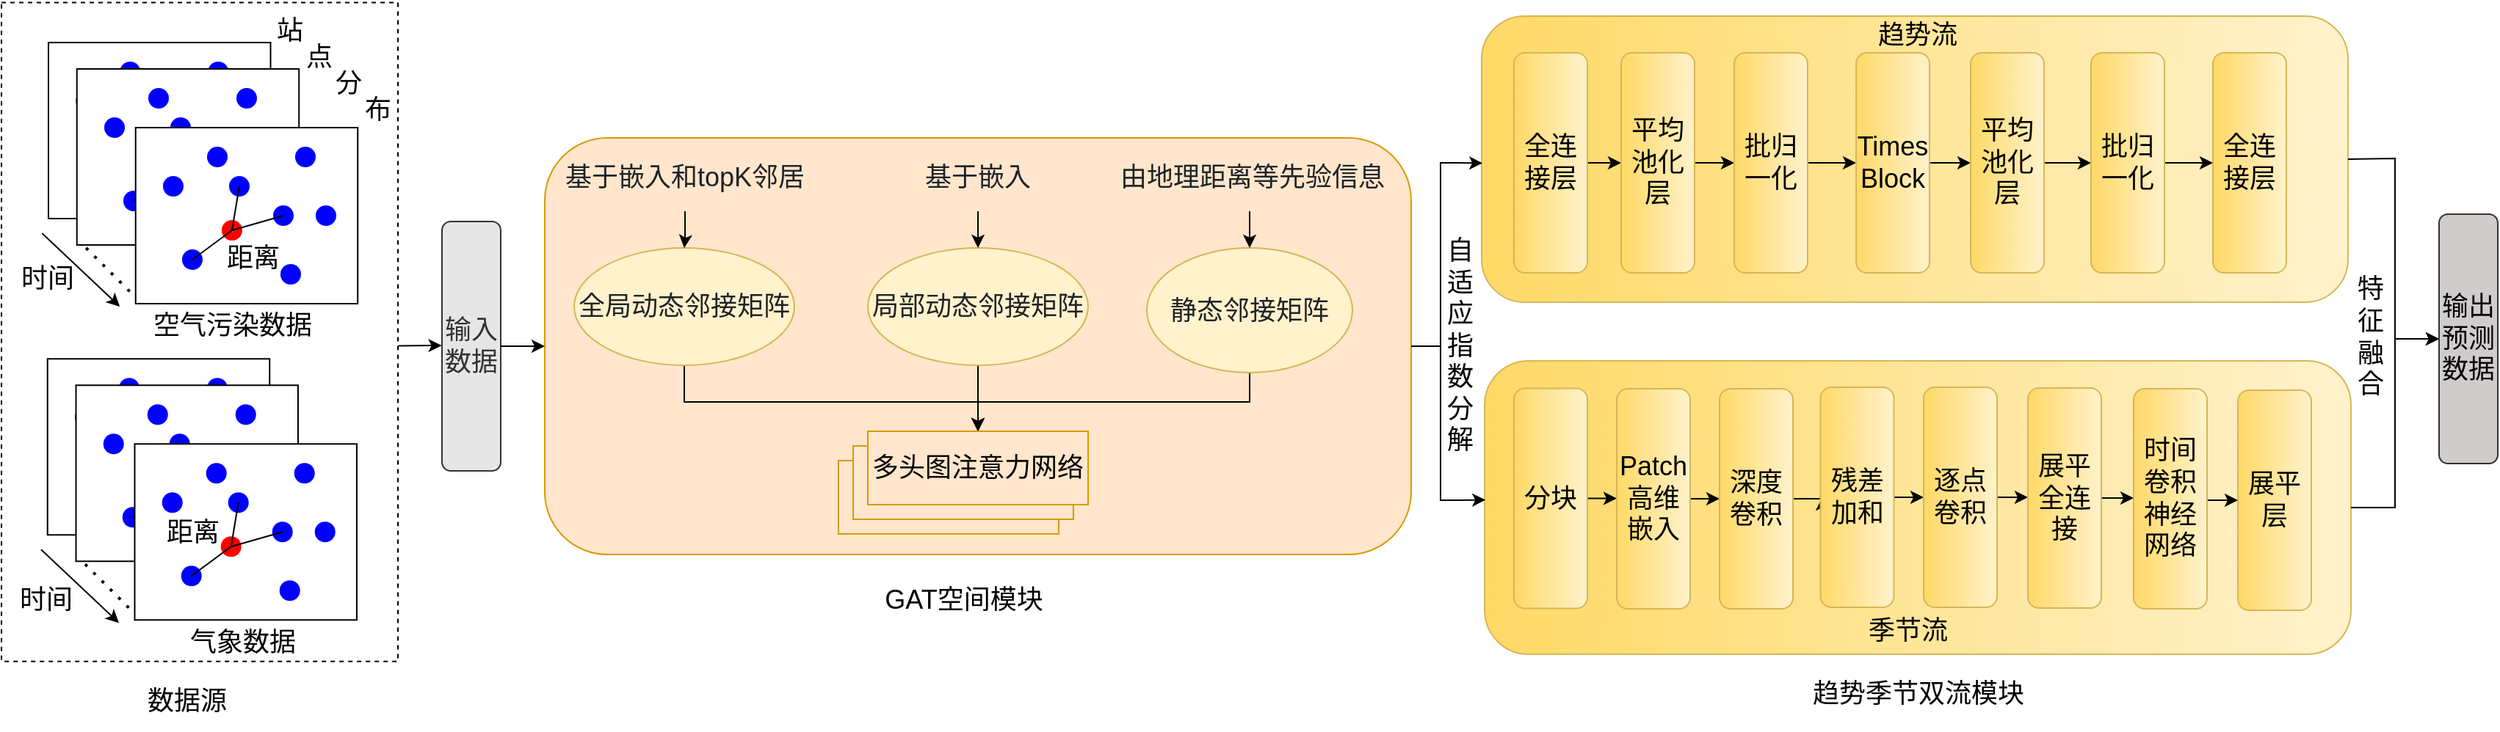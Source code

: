 <mxfile version="28.1.2">
  <diagram id="ancMZrckLGWsapOMijDk" name="第 2 页">
    <mxGraphModel dx="1737" dy="950" grid="1" gridSize="10" guides="1" tooltips="1" connect="1" arrows="1" fold="1" page="1" pageScale="1" pageWidth="827" pageHeight="1169" math="0" shadow="0">
      <root>
        <mxCell id="0" />
        <mxCell id="1" parent="0" />
        <mxCell id="9kNGfoyaYw8XRan4NpMP-1" value="" style="rounded=0;whiteSpace=wrap;html=1;fillColor=none;dashed=1;fontStyle=0" parent="1" vertex="1">
          <mxGeometry x="40" y="40.72" width="270" height="449.1" as="geometry" />
        </mxCell>
        <mxCell id="9kNGfoyaYw8XRan4NpMP-2" value="" style="rounded=0;whiteSpace=wrap;html=1;fontStyle=0" parent="1" vertex="1">
          <mxGeometry x="72" y="68.0" width="151.25" height="120" as="geometry" />
        </mxCell>
        <mxCell id="9kNGfoyaYw8XRan4NpMP-3" value="" style="shape=waypoint;sketch=0;fillStyle=solid;size=6;pointerEvents=1;points=[];fillColor=none;resizable=0;rotatable=0;perimeter=centerPerimeter;snapToPoint=1;strokeWidth=5;strokeColor=#0000FF;fontStyle=0" parent="1" vertex="1">
          <mxGeometry x="87.62" y="98.0" width="20" height="20" as="geometry" />
        </mxCell>
        <mxCell id="9kNGfoyaYw8XRan4NpMP-4" value="" style="shape=waypoint;sketch=0;fillStyle=solid;size=6;pointerEvents=1;points=[];fillColor=none;resizable=0;rotatable=0;perimeter=centerPerimeter;snapToPoint=1;strokeWidth=5;strokeColor=#0000FF;fontStyle=0" parent="1" vertex="1">
          <mxGeometry x="132.62" y="98.0" width="20" height="20" as="geometry" />
        </mxCell>
        <mxCell id="9kNGfoyaYw8XRan4NpMP-5" value="" style="shape=waypoint;sketch=0;fillStyle=solid;size=6;pointerEvents=1;points=[];fillColor=none;resizable=0;rotatable=0;perimeter=centerPerimeter;snapToPoint=1;strokeWidth=5;strokeColor=#0000FF;fontStyle=0" parent="1" vertex="1">
          <mxGeometry x="100.62" y="148" width="20" height="20" as="geometry" />
        </mxCell>
        <mxCell id="9kNGfoyaYw8XRan4NpMP-6" value="" style="shape=waypoint;sketch=0;fillStyle=solid;size=6;pointerEvents=1;points=[];fillColor=none;resizable=0;rotatable=0;perimeter=centerPerimeter;snapToPoint=1;strokeWidth=5;strokeColor=#0000FF;fontStyle=0" parent="1" vertex="1">
          <mxGeometry x="177.62" y="78.0" width="20" height="20" as="geometry" />
        </mxCell>
        <mxCell id="9kNGfoyaYw8XRan4NpMP-7" value="" style="shape=waypoint;sketch=0;fillStyle=solid;size=6;pointerEvents=1;points=[];fillColor=none;resizable=0;rotatable=0;perimeter=centerPerimeter;snapToPoint=1;strokeWidth=5;strokeColor=#0000FF;fontStyle=0" parent="1" vertex="1">
          <mxGeometry x="191.62" y="118.0" width="20" height="20" as="geometry" />
        </mxCell>
        <mxCell id="9kNGfoyaYw8XRan4NpMP-8" value="" style="shape=waypoint;sketch=0;fillStyle=solid;size=6;pointerEvents=1;points=[];fillColor=none;resizable=0;rotatable=0;perimeter=centerPerimeter;snapToPoint=1;strokeWidth=5;strokeColor=#0000FF;fontStyle=0" parent="1" vertex="1">
          <mxGeometry x="167.62" y="158.0" width="20" height="20" as="geometry" />
        </mxCell>
        <mxCell id="9kNGfoyaYw8XRan4NpMP-9" value="" style="shape=waypoint;sketch=0;fillStyle=solid;size=6;pointerEvents=1;points=[];fillColor=none;resizable=0;rotatable=0;perimeter=centerPerimeter;snapToPoint=1;strokeWidth=5;strokeColor=#0000FF;fontStyle=0" parent="1" vertex="1">
          <mxGeometry x="127.62" y="128.0" width="20" height="20" as="geometry" />
        </mxCell>
        <mxCell id="9kNGfoyaYw8XRan4NpMP-10" value="" style="shape=waypoint;sketch=0;fillStyle=solid;size=6;pointerEvents=1;points=[];fillColor=none;resizable=0;rotatable=0;perimeter=centerPerimeter;snapToPoint=1;strokeWidth=5;strokeColor=#0000FF;fontStyle=0" parent="1" vertex="1">
          <mxGeometry x="162.62" y="118.0" width="20" height="20" as="geometry" />
        </mxCell>
        <mxCell id="9kNGfoyaYw8XRan4NpMP-11" value="" style="shape=waypoint;sketch=0;fillStyle=solid;size=6;pointerEvents=1;points=[];fillColor=none;resizable=0;rotatable=0;perimeter=centerPerimeter;snapToPoint=1;strokeWidth=5;strokeColor=#0000FF;fontStyle=0" parent="1" vertex="1">
          <mxGeometry x="117.63" y="78.0" width="20" height="20" as="geometry" />
        </mxCell>
        <mxCell id="9kNGfoyaYw8XRan4NpMP-12" value="" style="endArrow=none;html=1;rounded=0;fontStyle=0" parent="1" source="9kNGfoyaYw8XRan4NpMP-4" edge="1">
          <mxGeometry width="50" height="50" relative="1" as="geometry">
            <mxPoint x="167.62" y="228.0" as="sourcePoint" />
            <mxPoint x="137.62" y="138.0" as="targetPoint" />
          </mxGeometry>
        </mxCell>
        <mxCell id="9kNGfoyaYw8XRan4NpMP-13" value="" style="endArrow=none;html=1;rounded=0;exitX=0.687;exitY=0.893;exitDx=0;exitDy=0;exitPerimeter=0;entryX=0.05;entryY=0.767;entryDx=0;entryDy=0;entryPerimeter=0;fontStyle=0" parent="1" source="9kNGfoyaYw8XRan4NpMP-9" target="9kNGfoyaYw8XRan4NpMP-10" edge="1">
          <mxGeometry width="50" height="50" relative="1" as="geometry">
            <mxPoint x="167.62" y="228.0" as="sourcePoint" />
            <mxPoint x="217.62" y="178.0" as="targetPoint" />
          </mxGeometry>
        </mxCell>
        <mxCell id="9kNGfoyaYw8XRan4NpMP-14" value="" style="endArrow=none;html=1;rounded=0;entryX=0.27;entryY=0.928;entryDx=0;entryDy=0;entryPerimeter=0;fontStyle=0" parent="1" source="9kNGfoyaYw8XRan4NpMP-5" target="9kNGfoyaYw8XRan4NpMP-9" edge="1">
          <mxGeometry width="50" height="50" relative="1" as="geometry">
            <mxPoint x="137.62" y="228.0" as="sourcePoint" />
            <mxPoint x="187.62" y="178.0" as="targetPoint" />
          </mxGeometry>
        </mxCell>
        <mxCell id="9kNGfoyaYw8XRan4NpMP-15" value="" style="rounded=0;whiteSpace=wrap;html=1;fontStyle=0" parent="1" vertex="1">
          <mxGeometry x="91.37" y="86.0" width="151.25" height="120" as="geometry" />
        </mxCell>
        <mxCell id="9kNGfoyaYw8XRan4NpMP-16" value="" style="shape=waypoint;sketch=0;fillStyle=solid;size=6;pointerEvents=1;points=[];fillColor=none;resizable=0;rotatable=0;perimeter=centerPerimeter;snapToPoint=1;strokeWidth=5;strokeColor=#0000FF;fontStyle=0" parent="1" vertex="1">
          <mxGeometry x="106.99" y="116.0" width="20" height="20" as="geometry" />
        </mxCell>
        <mxCell id="9kNGfoyaYw8XRan4NpMP-17" value="" style="shape=waypoint;sketch=0;fillStyle=solid;size=6;pointerEvents=1;points=[];fillColor=none;resizable=0;rotatable=0;perimeter=centerPerimeter;snapToPoint=1;strokeWidth=5;strokeColor=#0000FF;fontStyle=0" parent="1" vertex="1">
          <mxGeometry x="151.99" y="116.0" width="20" height="20" as="geometry" />
        </mxCell>
        <mxCell id="9kNGfoyaYw8XRan4NpMP-18" value="" style="shape=waypoint;sketch=0;fillStyle=solid;size=6;pointerEvents=1;points=[];fillColor=none;resizable=0;rotatable=0;perimeter=centerPerimeter;snapToPoint=1;strokeWidth=5;strokeColor=#0000FF;fontStyle=0" parent="1" vertex="1">
          <mxGeometry x="119.99" y="166.0" width="20" height="20" as="geometry" />
        </mxCell>
        <mxCell id="9kNGfoyaYw8XRan4NpMP-19" value="" style="shape=waypoint;sketch=0;fillStyle=solid;size=6;pointerEvents=1;points=[];fillColor=none;resizable=0;rotatable=0;perimeter=centerPerimeter;snapToPoint=1;strokeWidth=5;strokeColor=#0000FF;fontStyle=0" parent="1" vertex="1">
          <mxGeometry x="196.99" y="96.0" width="20" height="20" as="geometry" />
        </mxCell>
        <mxCell id="9kNGfoyaYw8XRan4NpMP-20" value="" style="shape=waypoint;sketch=0;fillStyle=solid;size=6;pointerEvents=1;points=[];fillColor=none;resizable=0;rotatable=0;perimeter=centerPerimeter;snapToPoint=1;strokeWidth=5;strokeColor=#0000FF;fontStyle=0" parent="1" vertex="1">
          <mxGeometry x="210.99" y="136.0" width="20" height="20" as="geometry" />
        </mxCell>
        <mxCell id="9kNGfoyaYw8XRan4NpMP-21" value="" style="shape=waypoint;sketch=0;fillStyle=solid;size=6;pointerEvents=1;points=[];fillColor=none;resizable=0;rotatable=0;perimeter=centerPerimeter;snapToPoint=1;strokeWidth=5;strokeColor=#0000FF;fontStyle=0" parent="1" vertex="1">
          <mxGeometry x="186.99" y="176.0" width="20" height="20" as="geometry" />
        </mxCell>
        <mxCell id="9kNGfoyaYw8XRan4NpMP-22" value="" style="shape=waypoint;sketch=0;fillStyle=solid;size=6;pointerEvents=1;points=[];fillColor=none;resizable=0;rotatable=0;perimeter=centerPerimeter;snapToPoint=1;strokeWidth=5;strokeColor=#0000FF;fontStyle=0" parent="1" vertex="1">
          <mxGeometry x="146.99" y="146" width="20" height="20" as="geometry" />
        </mxCell>
        <mxCell id="9kNGfoyaYw8XRan4NpMP-23" value="" style="shape=waypoint;sketch=0;fillStyle=solid;size=6;pointerEvents=1;points=[];fillColor=none;resizable=0;rotatable=0;perimeter=centerPerimeter;snapToPoint=1;strokeWidth=5;strokeColor=#0000FF;fontStyle=0" parent="1" vertex="1">
          <mxGeometry x="181.99" y="136.0" width="20" height="20" as="geometry" />
        </mxCell>
        <mxCell id="9kNGfoyaYw8XRan4NpMP-24" value="" style="shape=waypoint;sketch=0;fillStyle=solid;size=6;pointerEvents=1;points=[];fillColor=none;resizable=0;rotatable=0;perimeter=centerPerimeter;snapToPoint=1;strokeWidth=5;strokeColor=#0000FF;fontStyle=0" parent="1" vertex="1">
          <mxGeometry x="137" y="96.0" width="20" height="20" as="geometry" />
        </mxCell>
        <mxCell id="9kNGfoyaYw8XRan4NpMP-25" value="" style="endArrow=none;html=1;rounded=0;fontStyle=0" parent="1" source="9kNGfoyaYw8XRan4NpMP-17" edge="1">
          <mxGeometry width="50" height="50" relative="1" as="geometry">
            <mxPoint x="186.99" y="246.0" as="sourcePoint" />
            <mxPoint x="156.99" y="156.0" as="targetPoint" />
          </mxGeometry>
        </mxCell>
        <mxCell id="9kNGfoyaYw8XRan4NpMP-26" value="" style="endArrow=none;html=1;rounded=0;exitX=0.687;exitY=0.893;exitDx=0;exitDy=0;exitPerimeter=0;entryX=0.05;entryY=0.767;entryDx=0;entryDy=0;entryPerimeter=0;fontStyle=0" parent="1" source="9kNGfoyaYw8XRan4NpMP-22" target="9kNGfoyaYw8XRan4NpMP-23" edge="1">
          <mxGeometry width="50" height="50" relative="1" as="geometry">
            <mxPoint x="186.99" y="246.0" as="sourcePoint" />
            <mxPoint x="236.99" y="196.0" as="targetPoint" />
          </mxGeometry>
        </mxCell>
        <mxCell id="9kNGfoyaYw8XRan4NpMP-27" value="" style="endArrow=none;html=1;rounded=0;entryX=0.27;entryY=0.928;entryDx=0;entryDy=0;entryPerimeter=0;fontStyle=0" parent="1" source="9kNGfoyaYw8XRan4NpMP-18" target="9kNGfoyaYw8XRan4NpMP-22" edge="1">
          <mxGeometry width="50" height="50" relative="1" as="geometry">
            <mxPoint x="156.99" y="246.0" as="sourcePoint" />
            <mxPoint x="206.99" y="196.0" as="targetPoint" />
          </mxGeometry>
        </mxCell>
        <mxCell id="9kNGfoyaYw8XRan4NpMP-28" value="" style="rounded=0;whiteSpace=wrap;html=1;fontStyle=0" parent="1" vertex="1">
          <mxGeometry x="131.36" y="126.0" width="151.25" height="120" as="geometry" />
        </mxCell>
        <mxCell id="9kNGfoyaYw8XRan4NpMP-29" value="" style="shape=waypoint;sketch=0;fillStyle=solid;size=6;pointerEvents=1;points=[];fillColor=none;resizable=0;rotatable=0;perimeter=centerPerimeter;snapToPoint=1;strokeWidth=5;strokeColor=#0000FF;fontStyle=0" parent="1" vertex="1">
          <mxGeometry x="146.98" y="156.0" width="20" height="20" as="geometry" />
        </mxCell>
        <mxCell id="9kNGfoyaYw8XRan4NpMP-30" value="" style="shape=waypoint;sketch=0;fillStyle=solid;size=6;pointerEvents=1;points=[];fillColor=none;resizable=0;rotatable=0;perimeter=centerPerimeter;snapToPoint=1;strokeWidth=5;strokeColor=#0000FF;fontStyle=0" parent="1" vertex="1">
          <mxGeometry x="191.98" y="156.0" width="20" height="20" as="geometry" />
        </mxCell>
        <mxCell id="9kNGfoyaYw8XRan4NpMP-31" value="" style="shape=waypoint;sketch=0;fillStyle=solid;size=6;pointerEvents=1;points=[];fillColor=none;resizable=0;rotatable=0;perimeter=centerPerimeter;snapToPoint=1;strokeWidth=5;strokeColor=#0000FF;fontStyle=0" parent="1" vertex="1">
          <mxGeometry x="159.98" y="206.0" width="20" height="20" as="geometry" />
        </mxCell>
        <mxCell id="9kNGfoyaYw8XRan4NpMP-32" value="" style="shape=waypoint;sketch=0;fillStyle=solid;size=6;pointerEvents=1;points=[];fillColor=none;resizable=0;rotatable=0;perimeter=centerPerimeter;snapToPoint=1;strokeWidth=5;strokeColor=#0000FF;fontStyle=0" parent="1" vertex="1">
          <mxGeometry x="236.98" y="136.0" width="20" height="20" as="geometry" />
        </mxCell>
        <mxCell id="9kNGfoyaYw8XRan4NpMP-33" value="" style="shape=waypoint;sketch=0;fillStyle=solid;size=6;pointerEvents=1;points=[];fillColor=none;resizable=0;rotatable=0;perimeter=centerPerimeter;snapToPoint=1;strokeWidth=5;strokeColor=#0000FF;fontStyle=0" parent="1" vertex="1">
          <mxGeometry x="250.98" y="176.0" width="20" height="20" as="geometry" />
        </mxCell>
        <mxCell id="9kNGfoyaYw8XRan4NpMP-34" value="" style="shape=waypoint;sketch=0;fillStyle=solid;size=6;pointerEvents=1;points=[];fillColor=none;resizable=0;rotatable=0;perimeter=centerPerimeter;snapToPoint=1;strokeWidth=5;strokeColor=#0000FF;fontStyle=0" parent="1" vertex="1">
          <mxGeometry x="226.98" y="216.0" width="20" height="20" as="geometry" />
        </mxCell>
        <mxCell id="9kNGfoyaYw8XRan4NpMP-35" value="" style="shape=waypoint;sketch=0;fillStyle=solid;size=6;pointerEvents=1;points=[];fillColor=none;resizable=0;rotatable=0;perimeter=centerPerimeter;snapToPoint=1;strokeWidth=5;strokeColor=#FF0000;fontStyle=0" parent="1" vertex="1">
          <mxGeometry x="186.98" y="186.0" width="20" height="20" as="geometry" />
        </mxCell>
        <mxCell id="9kNGfoyaYw8XRan4NpMP-36" value="" style="shape=waypoint;sketch=0;fillStyle=solid;size=6;pointerEvents=1;points=[];fillColor=none;resizable=0;rotatable=0;perimeter=centerPerimeter;snapToPoint=1;strokeWidth=5;strokeColor=#0000FF;fontStyle=0" parent="1" vertex="1">
          <mxGeometry x="221.98" y="176.0" width="20" height="20" as="geometry" />
        </mxCell>
        <mxCell id="9kNGfoyaYw8XRan4NpMP-37" value="" style="shape=waypoint;sketch=0;fillStyle=solid;size=6;pointerEvents=1;points=[];fillColor=none;resizable=0;rotatable=0;perimeter=centerPerimeter;snapToPoint=1;strokeWidth=5;strokeColor=#0000FF;fontStyle=0" parent="1" vertex="1">
          <mxGeometry x="176.99" y="136.0" width="20" height="20" as="geometry" />
        </mxCell>
        <mxCell id="9kNGfoyaYw8XRan4NpMP-38" value="" style="endArrow=none;html=1;rounded=0;fontStyle=0" parent="1" source="9kNGfoyaYw8XRan4NpMP-30" edge="1">
          <mxGeometry width="50" height="50" relative="1" as="geometry">
            <mxPoint x="226.98" y="286.0" as="sourcePoint" />
            <mxPoint x="196.98" y="196.0" as="targetPoint" />
          </mxGeometry>
        </mxCell>
        <mxCell id="9kNGfoyaYw8XRan4NpMP-39" value="" style="endArrow=none;html=1;rounded=0;exitX=0.687;exitY=0.893;exitDx=0;exitDy=0;exitPerimeter=0;entryX=0.05;entryY=0.767;entryDx=0;entryDy=0;entryPerimeter=0;fontStyle=0" parent="1" source="9kNGfoyaYw8XRan4NpMP-35" target="9kNGfoyaYw8XRan4NpMP-36" edge="1">
          <mxGeometry width="50" height="50" relative="1" as="geometry">
            <mxPoint x="226.98" y="286.0" as="sourcePoint" />
            <mxPoint x="276.98" y="236.0" as="targetPoint" />
          </mxGeometry>
        </mxCell>
        <mxCell id="9kNGfoyaYw8XRan4NpMP-40" value="" style="endArrow=none;html=1;rounded=0;entryX=0.27;entryY=0.928;entryDx=0;entryDy=0;entryPerimeter=0;fontStyle=0" parent="1" source="9kNGfoyaYw8XRan4NpMP-31" target="9kNGfoyaYw8XRan4NpMP-35" edge="1">
          <mxGeometry width="50" height="50" relative="1" as="geometry">
            <mxPoint x="196.98" y="286.0" as="sourcePoint" />
            <mxPoint x="246.98" y="236.0" as="targetPoint" />
          </mxGeometry>
        </mxCell>
        <mxCell id="9kNGfoyaYw8XRan4NpMP-41" value="" style="endArrow=classic;html=1;rounded=0;fontStyle=0" parent="1" edge="1">
          <mxGeometry width="50" height="50" relative="1" as="geometry">
            <mxPoint x="67.62" y="198.0" as="sourcePoint" />
            <mxPoint x="120.62" y="248.0" as="targetPoint" />
          </mxGeometry>
        </mxCell>
        <mxCell id="9kNGfoyaYw8XRan4NpMP-42" value="" style="endArrow=none;dashed=1;html=1;dashPattern=1 3;strokeWidth=2;rounded=0;fontStyle=0" parent="1" edge="1">
          <mxGeometry width="50" height="50" relative="1" as="geometry">
            <mxPoint x="97.62" y="208.0" as="sourcePoint" />
            <mxPoint x="127.62" y="238.0" as="targetPoint" />
          </mxGeometry>
        </mxCell>
        <mxCell id="9kNGfoyaYw8XRan4NpMP-43" value="&lt;font&gt;&lt;span&gt;时间&lt;/span&gt;&lt;/font&gt;" style="text;html=1;align=center;verticalAlign=middle;resizable=0;points=[];autosize=1;strokeColor=none;fillColor=none;fontSize=18;fontStyle=0" parent="1" vertex="1">
          <mxGeometry x="40.62" y="208.72" width="60" height="40" as="geometry" />
        </mxCell>
        <mxCell id="9kNGfoyaYw8XRan4NpMP-44" value="&lt;font style=&quot;font-size: 18px;&quot;&gt;&lt;span style=&quot;&quot;&gt;距离&lt;/span&gt;&lt;/font&gt;" style="text;html=1;align=center;verticalAlign=middle;resizable=0;points=[];autosize=1;strokeColor=none;fillColor=none;fontStyle=0" parent="1" vertex="1">
          <mxGeometry x="180.62" y="195.0" width="60" height="40" as="geometry" />
        </mxCell>
        <mxCell id="9kNGfoyaYw8XRan4NpMP-45" value="&lt;font&gt;&lt;span&gt;空气污染数据&lt;/span&gt;&lt;/font&gt;" style="text;html=1;align=center;verticalAlign=middle;resizable=0;points=[];autosize=1;strokeColor=none;fillColor=none;fontSize=18;fontStyle=0" parent="1" vertex="1">
          <mxGeometry x="131.98" y="241.0" width="130" height="40" as="geometry" />
        </mxCell>
        <mxCell id="9kNGfoyaYw8XRan4NpMP-46" value="" style="rounded=0;whiteSpace=wrap;html=1;fontStyle=0" parent="1" vertex="1">
          <mxGeometry x="71.38" y="283.63" width="151.25" height="120" as="geometry" />
        </mxCell>
        <mxCell id="9kNGfoyaYw8XRan4NpMP-47" value="" style="shape=waypoint;sketch=0;fillStyle=solid;size=6;pointerEvents=1;points=[];fillColor=none;resizable=0;rotatable=0;perimeter=centerPerimeter;snapToPoint=1;strokeWidth=5;strokeColor=#0000FF;fontStyle=0" parent="1" vertex="1">
          <mxGeometry x="87" y="313.63" width="20" height="20" as="geometry" />
        </mxCell>
        <mxCell id="9kNGfoyaYw8XRan4NpMP-48" value="" style="shape=waypoint;sketch=0;fillStyle=solid;size=6;pointerEvents=1;points=[];fillColor=none;resizable=0;rotatable=0;perimeter=centerPerimeter;snapToPoint=1;strokeWidth=5;strokeColor=#0000FF;fontStyle=0" parent="1" vertex="1">
          <mxGeometry x="132" y="313.63" width="20" height="20" as="geometry" />
        </mxCell>
        <mxCell id="9kNGfoyaYw8XRan4NpMP-49" value="" style="shape=waypoint;sketch=0;fillStyle=solid;size=6;pointerEvents=1;points=[];fillColor=none;resizable=0;rotatable=0;perimeter=centerPerimeter;snapToPoint=1;strokeWidth=5;strokeColor=#0000FF;fontStyle=0" parent="1" vertex="1">
          <mxGeometry x="100" y="363.63" width="20" height="20" as="geometry" />
        </mxCell>
        <mxCell id="9kNGfoyaYw8XRan4NpMP-50" value="" style="shape=waypoint;sketch=0;fillStyle=solid;size=6;pointerEvents=1;points=[];fillColor=none;resizable=0;rotatable=0;perimeter=centerPerimeter;snapToPoint=1;strokeWidth=5;strokeColor=#0000FF;fontStyle=0" parent="1" vertex="1">
          <mxGeometry x="177" y="293.63" width="20" height="20" as="geometry" />
        </mxCell>
        <mxCell id="9kNGfoyaYw8XRan4NpMP-51" value="" style="shape=waypoint;sketch=0;fillStyle=solid;size=6;pointerEvents=1;points=[];fillColor=none;resizable=0;rotatable=0;perimeter=centerPerimeter;snapToPoint=1;strokeWidth=5;strokeColor=#0000FF;fontStyle=0" parent="1" vertex="1">
          <mxGeometry x="191" y="333.63" width="20" height="20" as="geometry" />
        </mxCell>
        <mxCell id="9kNGfoyaYw8XRan4NpMP-52" value="" style="shape=waypoint;sketch=0;fillStyle=solid;size=6;pointerEvents=1;points=[];fillColor=none;resizable=0;rotatable=0;perimeter=centerPerimeter;snapToPoint=1;strokeWidth=5;strokeColor=#0000FF;fontStyle=0" parent="1" vertex="1">
          <mxGeometry x="167" y="373.63" width="20" height="20" as="geometry" />
        </mxCell>
        <mxCell id="9kNGfoyaYw8XRan4NpMP-53" value="" style="shape=waypoint;sketch=0;fillStyle=solid;size=6;pointerEvents=1;points=[];fillColor=none;resizable=0;rotatable=0;perimeter=centerPerimeter;snapToPoint=1;strokeWidth=5;strokeColor=#0000FF;fontStyle=0" parent="1" vertex="1">
          <mxGeometry x="127" y="343.63" width="20" height="20" as="geometry" />
        </mxCell>
        <mxCell id="9kNGfoyaYw8XRan4NpMP-54" value="" style="shape=waypoint;sketch=0;fillStyle=solid;size=6;pointerEvents=1;points=[];fillColor=none;resizable=0;rotatable=0;perimeter=centerPerimeter;snapToPoint=1;strokeWidth=5;strokeColor=#0000FF;fontStyle=0" parent="1" vertex="1">
          <mxGeometry x="162" y="333.63" width="20" height="20" as="geometry" />
        </mxCell>
        <mxCell id="9kNGfoyaYw8XRan4NpMP-55" value="" style="shape=waypoint;sketch=0;fillStyle=solid;size=6;pointerEvents=1;points=[];fillColor=none;resizable=0;rotatable=0;perimeter=centerPerimeter;snapToPoint=1;strokeWidth=5;strokeColor=#0000FF;fontStyle=0" parent="1" vertex="1">
          <mxGeometry x="117.01" y="293.63" width="20" height="20" as="geometry" />
        </mxCell>
        <mxCell id="9kNGfoyaYw8XRan4NpMP-56" value="" style="endArrow=none;html=1;rounded=0;fontStyle=0" parent="1" source="9kNGfoyaYw8XRan4NpMP-48" edge="1">
          <mxGeometry width="50" height="50" relative="1" as="geometry">
            <mxPoint x="167" y="443.63" as="sourcePoint" />
            <mxPoint x="137" y="353.63" as="targetPoint" />
          </mxGeometry>
        </mxCell>
        <mxCell id="9kNGfoyaYw8XRan4NpMP-57" value="" style="endArrow=none;html=1;rounded=0;exitX=0.687;exitY=0.893;exitDx=0;exitDy=0;exitPerimeter=0;entryX=0.05;entryY=0.767;entryDx=0;entryDy=0;entryPerimeter=0;fontStyle=0" parent="1" source="9kNGfoyaYw8XRan4NpMP-53" target="9kNGfoyaYw8XRan4NpMP-54" edge="1">
          <mxGeometry width="50" height="50" relative="1" as="geometry">
            <mxPoint x="167" y="443.63" as="sourcePoint" />
            <mxPoint x="217" y="393.63" as="targetPoint" />
          </mxGeometry>
        </mxCell>
        <mxCell id="9kNGfoyaYw8XRan4NpMP-58" value="" style="endArrow=none;html=1;rounded=0;entryX=0.27;entryY=0.928;entryDx=0;entryDy=0;entryPerimeter=0;fontStyle=0" parent="1" source="9kNGfoyaYw8XRan4NpMP-49" target="9kNGfoyaYw8XRan4NpMP-53" edge="1">
          <mxGeometry width="50" height="50" relative="1" as="geometry">
            <mxPoint x="137" y="443.63" as="sourcePoint" />
            <mxPoint x="187" y="393.63" as="targetPoint" />
          </mxGeometry>
        </mxCell>
        <mxCell id="9kNGfoyaYw8XRan4NpMP-59" value="" style="rounded=0;whiteSpace=wrap;html=1;fontStyle=0" parent="1" vertex="1">
          <mxGeometry x="90.75" y="301.63" width="151.25" height="120" as="geometry" />
        </mxCell>
        <mxCell id="9kNGfoyaYw8XRan4NpMP-60" value="" style="shape=waypoint;sketch=0;fillStyle=solid;size=6;pointerEvents=1;points=[];fillColor=none;resizable=0;rotatable=0;perimeter=centerPerimeter;snapToPoint=1;strokeWidth=5;strokeColor=#0000FF;fontStyle=0" parent="1" vertex="1">
          <mxGeometry x="106.37" y="331.63" width="20" height="20" as="geometry" />
        </mxCell>
        <mxCell id="9kNGfoyaYw8XRan4NpMP-61" value="" style="shape=waypoint;sketch=0;fillStyle=solid;size=6;pointerEvents=1;points=[];fillColor=none;resizable=0;rotatable=0;perimeter=centerPerimeter;snapToPoint=1;strokeWidth=5;strokeColor=#0000FF;fontStyle=0" parent="1" vertex="1">
          <mxGeometry x="151.37" y="331.63" width="20" height="20" as="geometry" />
        </mxCell>
        <mxCell id="9kNGfoyaYw8XRan4NpMP-62" value="" style="shape=waypoint;sketch=0;fillStyle=solid;size=6;pointerEvents=1;points=[];fillColor=none;resizable=0;rotatable=0;perimeter=centerPerimeter;snapToPoint=1;strokeWidth=5;strokeColor=#0000FF;fontStyle=0" parent="1" vertex="1">
          <mxGeometry x="119.37" y="381.63" width="20" height="20" as="geometry" />
        </mxCell>
        <mxCell id="9kNGfoyaYw8XRan4NpMP-63" value="" style="shape=waypoint;sketch=0;fillStyle=solid;size=6;pointerEvents=1;points=[];fillColor=none;resizable=0;rotatable=0;perimeter=centerPerimeter;snapToPoint=1;strokeWidth=5;strokeColor=#0000FF;fontStyle=0" parent="1" vertex="1">
          <mxGeometry x="196.37" y="311.63" width="20" height="20" as="geometry" />
        </mxCell>
        <mxCell id="9kNGfoyaYw8XRan4NpMP-64" value="" style="shape=waypoint;sketch=0;fillStyle=solid;size=6;pointerEvents=1;points=[];fillColor=none;resizable=0;rotatable=0;perimeter=centerPerimeter;snapToPoint=1;strokeWidth=5;strokeColor=#0000FF;fontStyle=0" parent="1" vertex="1">
          <mxGeometry x="210.37" y="351.63" width="20" height="20" as="geometry" />
        </mxCell>
        <mxCell id="9kNGfoyaYw8XRan4NpMP-65" value="" style="shape=waypoint;sketch=0;fillStyle=solid;size=6;pointerEvents=1;points=[];fillColor=none;resizable=0;rotatable=0;perimeter=centerPerimeter;snapToPoint=1;strokeWidth=5;strokeColor=#0000FF;fontStyle=0" parent="1" vertex="1">
          <mxGeometry x="186.37" y="391.63" width="20" height="20" as="geometry" />
        </mxCell>
        <mxCell id="9kNGfoyaYw8XRan4NpMP-66" value="" style="shape=waypoint;sketch=0;fillStyle=solid;size=6;pointerEvents=1;points=[];fillColor=none;resizable=0;rotatable=0;perimeter=centerPerimeter;snapToPoint=1;strokeWidth=5;strokeColor=#0000FF;fontStyle=0" parent="1" vertex="1">
          <mxGeometry x="146.37" y="361.63" width="20" height="20" as="geometry" />
        </mxCell>
        <mxCell id="9kNGfoyaYw8XRan4NpMP-67" value="" style="shape=waypoint;sketch=0;fillStyle=solid;size=6;pointerEvents=1;points=[];fillColor=none;resizable=0;rotatable=0;perimeter=centerPerimeter;snapToPoint=1;strokeWidth=5;strokeColor=#0000FF;fontStyle=0" parent="1" vertex="1">
          <mxGeometry x="181.37" y="351.63" width="20" height="20" as="geometry" />
        </mxCell>
        <mxCell id="9kNGfoyaYw8XRan4NpMP-68" value="" style="shape=waypoint;sketch=0;fillStyle=solid;size=6;pointerEvents=1;points=[];fillColor=none;resizable=0;rotatable=0;perimeter=centerPerimeter;snapToPoint=1;strokeWidth=5;strokeColor=#0000FF;fontStyle=0" parent="1" vertex="1">
          <mxGeometry x="136.38" y="311.63" width="20" height="20" as="geometry" />
        </mxCell>
        <mxCell id="9kNGfoyaYw8XRan4NpMP-69" value="" style="endArrow=none;html=1;rounded=0;fontStyle=0" parent="1" source="9kNGfoyaYw8XRan4NpMP-61" edge="1">
          <mxGeometry width="50" height="50" relative="1" as="geometry">
            <mxPoint x="186.37" y="461.63" as="sourcePoint" />
            <mxPoint x="156.37" y="371.63" as="targetPoint" />
          </mxGeometry>
        </mxCell>
        <mxCell id="9kNGfoyaYw8XRan4NpMP-70" value="" style="endArrow=none;html=1;rounded=0;exitX=0.687;exitY=0.893;exitDx=0;exitDy=0;exitPerimeter=0;entryX=0.05;entryY=0.767;entryDx=0;entryDy=0;entryPerimeter=0;fontStyle=0" parent="1" source="9kNGfoyaYw8XRan4NpMP-66" target="9kNGfoyaYw8XRan4NpMP-67" edge="1">
          <mxGeometry width="50" height="50" relative="1" as="geometry">
            <mxPoint x="186.37" y="461.63" as="sourcePoint" />
            <mxPoint x="236.37" y="411.63" as="targetPoint" />
          </mxGeometry>
        </mxCell>
        <mxCell id="9kNGfoyaYw8XRan4NpMP-71" value="" style="endArrow=none;html=1;rounded=0;entryX=0.27;entryY=0.928;entryDx=0;entryDy=0;entryPerimeter=0;fontStyle=0" parent="1" source="9kNGfoyaYw8XRan4NpMP-62" target="9kNGfoyaYw8XRan4NpMP-66" edge="1">
          <mxGeometry width="50" height="50" relative="1" as="geometry">
            <mxPoint x="156.37" y="461.63" as="sourcePoint" />
            <mxPoint x="206.37" y="411.63" as="targetPoint" />
          </mxGeometry>
        </mxCell>
        <mxCell id="9kNGfoyaYw8XRan4NpMP-72" value="" style="rounded=0;whiteSpace=wrap;html=1;fontStyle=0" parent="1" vertex="1">
          <mxGeometry x="130.74" y="341.63" width="151.25" height="120" as="geometry" />
        </mxCell>
        <mxCell id="9kNGfoyaYw8XRan4NpMP-73" value="" style="shape=waypoint;sketch=0;fillStyle=solid;size=6;pointerEvents=1;points=[];fillColor=none;resizable=0;rotatable=0;perimeter=centerPerimeter;snapToPoint=1;strokeWidth=5;strokeColor=#0000FF;fontStyle=0" parent="1" vertex="1">
          <mxGeometry x="146.36" y="371.63" width="20" height="20" as="geometry" />
        </mxCell>
        <mxCell id="9kNGfoyaYw8XRan4NpMP-74" value="" style="shape=waypoint;sketch=0;fillStyle=solid;size=6;pointerEvents=1;points=[];fillColor=none;resizable=0;rotatable=0;perimeter=centerPerimeter;snapToPoint=1;strokeWidth=5;strokeColor=#0000FF;fontStyle=0" parent="1" vertex="1">
          <mxGeometry x="191.36" y="371.63" width="20" height="20" as="geometry" />
        </mxCell>
        <mxCell id="9kNGfoyaYw8XRan4NpMP-75" value="" style="shape=waypoint;sketch=0;fillStyle=solid;size=6;pointerEvents=1;points=[];fillColor=none;resizable=0;rotatable=0;perimeter=centerPerimeter;snapToPoint=1;strokeWidth=5;strokeColor=#0000FF;fontStyle=0" parent="1" vertex="1">
          <mxGeometry x="159.36" y="421.63" width="20" height="20" as="geometry" />
        </mxCell>
        <mxCell id="9kNGfoyaYw8XRan4NpMP-76" value="" style="shape=waypoint;sketch=0;fillStyle=solid;size=6;pointerEvents=1;points=[];fillColor=none;resizable=0;rotatable=0;perimeter=centerPerimeter;snapToPoint=1;strokeWidth=5;strokeColor=#0000FF;fontStyle=0" parent="1" vertex="1">
          <mxGeometry x="236.36" y="351.63" width="20" height="20" as="geometry" />
        </mxCell>
        <mxCell id="9kNGfoyaYw8XRan4NpMP-77" value="" style="shape=waypoint;sketch=0;fillStyle=solid;size=6;pointerEvents=1;points=[];fillColor=none;resizable=0;rotatable=0;perimeter=centerPerimeter;snapToPoint=1;strokeWidth=5;strokeColor=#0000FF;fontStyle=0" parent="1" vertex="1">
          <mxGeometry x="250.36" y="391.63" width="20" height="20" as="geometry" />
        </mxCell>
        <mxCell id="9kNGfoyaYw8XRan4NpMP-78" value="" style="shape=waypoint;sketch=0;fillStyle=solid;size=6;pointerEvents=1;points=[];fillColor=none;resizable=0;rotatable=0;perimeter=centerPerimeter;snapToPoint=1;strokeWidth=5;strokeColor=#0000FF;fontStyle=0" parent="1" vertex="1">
          <mxGeometry x="226.36" y="431.63" width="20" height="20" as="geometry" />
        </mxCell>
        <mxCell id="9kNGfoyaYw8XRan4NpMP-79" value="" style="shape=waypoint;sketch=0;fillStyle=solid;size=6;pointerEvents=1;points=[];fillColor=none;resizable=0;rotatable=0;perimeter=centerPerimeter;snapToPoint=1;strokeWidth=5;strokeColor=#FF0000;fontStyle=0" parent="1" vertex="1">
          <mxGeometry x="186.36" y="401.63" width="20" height="20" as="geometry" />
        </mxCell>
        <mxCell id="9kNGfoyaYw8XRan4NpMP-80" value="" style="shape=waypoint;sketch=0;fillStyle=solid;size=6;pointerEvents=1;points=[];fillColor=none;resizable=0;rotatable=0;perimeter=centerPerimeter;snapToPoint=1;strokeWidth=5;strokeColor=#0000FF;fontStyle=0" parent="1" vertex="1">
          <mxGeometry x="221.36" y="391.63" width="20" height="20" as="geometry" />
        </mxCell>
        <mxCell id="9kNGfoyaYw8XRan4NpMP-81" value="" style="shape=waypoint;sketch=0;fillStyle=solid;size=6;pointerEvents=1;points=[];fillColor=none;resizable=0;rotatable=0;perimeter=centerPerimeter;snapToPoint=1;strokeWidth=5;strokeColor=#0000FF;fontStyle=0" parent="1" vertex="1">
          <mxGeometry x="176.37" y="351.63" width="20" height="20" as="geometry" />
        </mxCell>
        <mxCell id="9kNGfoyaYw8XRan4NpMP-82" value="" style="endArrow=none;html=1;rounded=0;fontStyle=0" parent="1" source="9kNGfoyaYw8XRan4NpMP-74" edge="1">
          <mxGeometry width="50" height="50" relative="1" as="geometry">
            <mxPoint x="226.36" y="501.63" as="sourcePoint" />
            <mxPoint x="196.36" y="411.63" as="targetPoint" />
          </mxGeometry>
        </mxCell>
        <mxCell id="9kNGfoyaYw8XRan4NpMP-83" value="" style="endArrow=none;html=1;rounded=0;exitX=0.687;exitY=0.893;exitDx=0;exitDy=0;exitPerimeter=0;entryX=0.05;entryY=0.767;entryDx=0;entryDy=0;entryPerimeter=0;fontStyle=0" parent="1" source="9kNGfoyaYw8XRan4NpMP-79" target="9kNGfoyaYw8XRan4NpMP-80" edge="1">
          <mxGeometry width="50" height="50" relative="1" as="geometry">
            <mxPoint x="226.36" y="501.63" as="sourcePoint" />
            <mxPoint x="276.36" y="451.63" as="targetPoint" />
          </mxGeometry>
        </mxCell>
        <mxCell id="9kNGfoyaYw8XRan4NpMP-84" value="" style="endArrow=none;html=1;rounded=0;entryX=0.27;entryY=0.928;entryDx=0;entryDy=0;entryPerimeter=0;fontStyle=0" parent="1" source="9kNGfoyaYw8XRan4NpMP-75" target="9kNGfoyaYw8XRan4NpMP-79" edge="1">
          <mxGeometry width="50" height="50" relative="1" as="geometry">
            <mxPoint x="196.36" y="501.63" as="sourcePoint" />
            <mxPoint x="246.36" y="451.63" as="targetPoint" />
          </mxGeometry>
        </mxCell>
        <mxCell id="9kNGfoyaYw8XRan4NpMP-85" value="" style="endArrow=classic;html=1;rounded=0;fontStyle=0" parent="1" edge="1">
          <mxGeometry width="50" height="50" relative="1" as="geometry">
            <mxPoint x="67" y="413.63" as="sourcePoint" />
            <mxPoint x="120" y="463.63" as="targetPoint" />
          </mxGeometry>
        </mxCell>
        <mxCell id="9kNGfoyaYw8XRan4NpMP-86" value="" style="endArrow=none;dashed=1;html=1;dashPattern=1 3;strokeWidth=2;rounded=0;fontStyle=0" parent="1" edge="1">
          <mxGeometry width="50" height="50" relative="1" as="geometry">
            <mxPoint x="97" y="423.63" as="sourcePoint" />
            <mxPoint x="127" y="453.63" as="targetPoint" />
          </mxGeometry>
        </mxCell>
        <mxCell id="9kNGfoyaYw8XRan4NpMP-87" value="&lt;font&gt;&lt;span&gt;时间&lt;/span&gt;&lt;/font&gt;" style="text;html=1;align=center;verticalAlign=middle;resizable=0;points=[];autosize=1;strokeColor=none;fillColor=none;fontSize=18;fontStyle=0" parent="1" vertex="1">
          <mxGeometry x="40" y="427.63" width="60" height="40" as="geometry" />
        </mxCell>
        <mxCell id="9kNGfoyaYw8XRan4NpMP-88" value="&lt;font&gt;&lt;span&gt;距离&lt;/span&gt;&lt;/font&gt;" style="text;html=1;align=center;verticalAlign=middle;resizable=0;points=[];autosize=1;strokeColor=none;fillColor=none;fontSize=18;fontStyle=0" parent="1" vertex="1">
          <mxGeometry x="140" y="381.63" width="60" height="40" as="geometry" />
        </mxCell>
        <mxCell id="9kNGfoyaYw8XRan4NpMP-89" value="&lt;font&gt;&lt;span&gt;气象数据&lt;/span&gt;&lt;/font&gt;" style="text;html=1;align=center;verticalAlign=middle;resizable=0;points=[];autosize=1;strokeColor=none;fillColor=none;fontSize=18;fontStyle=0" parent="1" vertex="1">
          <mxGeometry x="154.36" y="456.63" width="100" height="40" as="geometry" />
        </mxCell>
        <mxCell id="9kNGfoyaYw8XRan4NpMP-90" value="&lt;font&gt;&lt;span&gt;输入数据&lt;/span&gt;&lt;/font&gt;" style="rounded=1;whiteSpace=wrap;html=1;fillColor=#E6E6E6;fontColor=#333333;strokeColor=#333333;direction=south;fontSize=18;fontStyle=0" parent="1" vertex="1">
          <mxGeometry x="340.0" y="190" width="40" height="170" as="geometry" />
        </mxCell>
        <mxCell id="9kNGfoyaYw8XRan4NpMP-91" value="&#xa;&lt;span style=&quot;color: rgb(31, 35, 40); font-family: -apple-system, BlinkMacSystemFont, &amp;quot;Segoe UI&amp;quot;, &amp;quot;Noto Sans&amp;quot;, Helvetica, Arial, sans-serif, &amp;quot;Apple Color Emoji&amp;quot;, &amp;quot;Segoe UI Emoji&amp;quot;; font-size: 16px; font-style: normal; font-variant-ligatures: normal; font-variant-caps: normal; letter-spacing: normal; orphans: 2; text-align: left; text-indent: 0px; text-transform: none; widows: 2; word-spacing: 0px; -webkit-text-stroke-width: 0px; white-space: normal; background-color: rgb(255, 255, 255); text-decoration-thickness: initial; text-decoration-style: initial; text-decoration-color: initial; float: none; display: inline !important;&quot;&gt;基于嵌入&lt;/span&gt;&#xa;&#xa;" style="rounded=1;whiteSpace=wrap;html=1;fillColor=#ffe6cc;strokeColor=#d79b00;fontStyle=0" parent="1" vertex="1">
          <mxGeometry x="410" y="133" width="590" height="284" as="geometry" />
        </mxCell>
        <mxCell id="9kNGfoyaYw8XRan4NpMP-92" value="" style="edgeStyle=orthogonalEdgeStyle;rounded=0;orthogonalLoop=1;jettySize=auto;html=1;fontStyle=0" parent="1" source="9kNGfoyaYw8XRan4NpMP-93" target="9kNGfoyaYw8XRan4NpMP-106" edge="1">
          <mxGeometry relative="1" as="geometry">
            <mxPoint x="540" y="323" as="targetPoint" />
            <Array as="points">
              <mxPoint x="505" y="313" />
              <mxPoint x="705" y="313" />
            </Array>
          </mxGeometry>
        </mxCell>
        <mxCell id="9kNGfoyaYw8XRan4NpMP-93" value="&lt;span style=&quot;color: rgb(31, 35, 40); text-align: left;&quot;&gt;&lt;font face=&quot;Helvetica&quot;&gt;全局动态邻接矩阵&lt;/font&gt;&lt;/span&gt;" style="ellipse;whiteSpace=wrap;html=1;fontSize=18;fillColor=#fff2cc;strokeColor=#d6b656;labelBackgroundColor=none;fontStyle=0" parent="1" vertex="1">
          <mxGeometry x="430" y="208" width="150" height="80" as="geometry" />
        </mxCell>
        <mxCell id="9kNGfoyaYw8XRan4NpMP-94" value="" style="edgeStyle=orthogonalEdgeStyle;rounded=0;orthogonalLoop=1;jettySize=auto;html=1;fontStyle=0" parent="1" source="9kNGfoyaYw8XRan4NpMP-95" target="9kNGfoyaYw8XRan4NpMP-106" edge="1">
          <mxGeometry relative="1" as="geometry" />
        </mxCell>
        <mxCell id="9kNGfoyaYw8XRan4NpMP-95" value="&lt;span style=&quot;color: rgb(31, 35, 40); text-align: left;&quot;&gt;&lt;font face=&quot;Helvetica&quot;&gt;局部动态邻接矩阵&lt;/font&gt;&lt;/span&gt;" style="ellipse;whiteSpace=wrap;html=1;fontSize=18;fillColor=#fff2cc;strokeColor=#d6b656;labelBackgroundColor=none;fontStyle=0" parent="1" vertex="1">
          <mxGeometry x="630" y="208" width="150" height="80" as="geometry" />
        </mxCell>
        <mxCell id="9kNGfoyaYw8XRan4NpMP-96" style="edgeStyle=orthogonalEdgeStyle;rounded=0;orthogonalLoop=1;jettySize=auto;html=1;entryX=0.5;entryY=0;entryDx=0;entryDy=0;fontStyle=0" parent="1" source="9kNGfoyaYw8XRan4NpMP-97" target="9kNGfoyaYw8XRan4NpMP-106" edge="1">
          <mxGeometry relative="1" as="geometry">
            <Array as="points">
              <mxPoint x="890" y="313" />
              <mxPoint x="705" y="313" />
            </Array>
          </mxGeometry>
        </mxCell>
        <mxCell id="9kNGfoyaYw8XRan4NpMP-97" value="&lt;span style=&quot;color: rgb(31, 35, 40); text-align: left;&quot;&gt;&lt;font face=&quot;Helvetica&quot;&gt;静态邻接矩阵&lt;/font&gt;&lt;/span&gt;" style="ellipse;whiteSpace=wrap;html=1;fontSize=18;fillColor=#fff2cc;strokeColor=#d6b656;labelBackgroundColor=none;fontStyle=0" parent="1" vertex="1">
          <mxGeometry x="820" y="208" width="140" height="85" as="geometry" />
        </mxCell>
        <mxCell id="9kNGfoyaYw8XRan4NpMP-98" value="" style="edgeStyle=orthogonalEdgeStyle;rounded=0;orthogonalLoop=1;jettySize=auto;html=1;fontStyle=0" parent="1" source="9kNGfoyaYw8XRan4NpMP-99" target="9kNGfoyaYw8XRan4NpMP-93" edge="1">
          <mxGeometry relative="1" as="geometry" />
        </mxCell>
        <mxCell id="9kNGfoyaYw8XRan4NpMP-99" value="&lt;span style=&quot;color: rgb(31, 35, 40); font-style: normal; font-variant-ligatures: normal; font-variant-caps: normal; letter-spacing: normal; orphans: 2; text-indent: 0px; text-transform: none; widows: 2; word-spacing: 0px; -webkit-text-stroke-width: 0px; white-space: normal; text-decoration-thickness: initial; text-decoration-style: initial; text-decoration-color: initial; float: none; display: inline !important;&quot;&gt;&lt;font face=&quot;Helvetica&quot;&gt;基于嵌入和topK邻居&lt;/font&gt;&lt;/span&gt;" style="text;whiteSpace=wrap;html=1;align=center;fontSize=18;labelBackgroundColor=none;fontStyle=0" parent="1" vertex="1">
          <mxGeometry x="415" y="143" width="181" height="40" as="geometry" />
        </mxCell>
        <mxCell id="9kNGfoyaYw8XRan4NpMP-100" value="" style="edgeStyle=orthogonalEdgeStyle;rounded=0;orthogonalLoop=1;jettySize=auto;html=1;fontStyle=0" parent="1" source="9kNGfoyaYw8XRan4NpMP-101" target="9kNGfoyaYw8XRan4NpMP-95" edge="1">
          <mxGeometry relative="1" as="geometry">
            <Array as="points">
              <mxPoint x="705" y="193" />
              <mxPoint x="705" y="193" />
            </Array>
          </mxGeometry>
        </mxCell>
        <mxCell id="9kNGfoyaYw8XRan4NpMP-101" value="&lt;span style=&quot;color: rgb(31, 35, 40); font-style: normal; font-variant-ligatures: normal; font-variant-caps: normal; letter-spacing: normal; orphans: 2; text-indent: 0px; text-transform: none; widows: 2; word-spacing: 0px; -webkit-text-stroke-width: 0px; white-space: normal; text-decoration-thickness: initial; text-decoration-style: initial; text-decoration-color: initial; float: none; display: inline !important;&quot;&gt;&lt;font face=&quot;Helvetica&quot; style=&quot;&quot;&gt;基于嵌入&lt;/font&gt;&lt;/span&gt;" style="text;whiteSpace=wrap;html=1;align=center;labelBackgroundColor=none;fontSize=18;fontStyle=0" parent="1" vertex="1">
          <mxGeometry x="655" y="143" width="100" height="40" as="geometry" />
        </mxCell>
        <mxCell id="9kNGfoyaYw8XRan4NpMP-102" value="" style="edgeStyle=orthogonalEdgeStyle;rounded=0;orthogonalLoop=1;jettySize=auto;html=1;fontStyle=0" parent="1" source="9kNGfoyaYw8XRan4NpMP-103" target="9kNGfoyaYw8XRan4NpMP-97" edge="1">
          <mxGeometry relative="1" as="geometry">
            <Array as="points">
              <mxPoint x="890" y="193" />
              <mxPoint x="890" y="193" />
            </Array>
          </mxGeometry>
        </mxCell>
        <mxCell id="9kNGfoyaYw8XRan4NpMP-103" value="&lt;span style=&quot;color: rgb(31, 35, 40); font-style: normal; font-variant-ligatures: normal; font-variant-caps: normal; letter-spacing: normal; orphans: 2; text-align: left; text-indent: 0px; text-transform: none; widows: 2; word-spacing: 0px; -webkit-text-stroke-width: 0px; white-space: normal; text-decoration-thickness: initial; text-decoration-style: initial; text-decoration-color: initial; float: none; display: inline !important;&quot;&gt;&lt;font face=&quot;Helvetica&quot;&gt;由地理距离等先验信息&lt;/font&gt;&lt;/span&gt;" style="text;whiteSpace=wrap;html=1;fontSize=18;labelBackgroundColor=none;fontStyle=0" parent="1" vertex="1">
          <mxGeometry x="800" y="143" width="190" height="40" as="geometry" />
        </mxCell>
        <mxCell id="9kNGfoyaYw8XRan4NpMP-104" value="" style="rounded=0;whiteSpace=wrap;html=1;shadow=0;fillColor=#ffe6cc;strokeColor=#d79b00;fontStyle=0" parent="1" vertex="1">
          <mxGeometry x="610" y="353" width="150" height="50" as="geometry" />
        </mxCell>
        <mxCell id="9kNGfoyaYw8XRan4NpMP-105" value="" style="rounded=0;whiteSpace=wrap;html=1;shadow=0;fillColor=#ffe6cc;strokeColor=#d79b00;fontStyle=0" parent="1" vertex="1">
          <mxGeometry x="620" y="343" width="150" height="50" as="geometry" />
        </mxCell>
        <mxCell id="9kNGfoyaYw8XRan4NpMP-106" value="&lt;font face=&quot;Helvetica&quot;&gt;&lt;span&gt;多头图注意力网络&lt;/span&gt;&lt;/font&gt;" style="rounded=0;whiteSpace=wrap;html=1;fillColor=#ffe6cc;strokeColor=#d79b00;fontSize=18;align=center;fontStyle=0" parent="1" vertex="1">
          <mxGeometry x="630" y="333" width="150" height="50" as="geometry" />
        </mxCell>
        <mxCell id="9kNGfoyaYw8XRan4NpMP-107" value="" style="rounded=1;whiteSpace=wrap;html=1;fillColor=#fff2cc;gradientColor=#ffd966;strokeColor=#d6b656;direction=south;fontStyle=0" parent="1" vertex="1">
          <mxGeometry x="1050" y="285" width="590" height="200" as="geometry" />
        </mxCell>
        <mxCell id="9kNGfoyaYw8XRan4NpMP-108" style="edgeStyle=orthogonalEdgeStyle;rounded=0;orthogonalLoop=1;jettySize=auto;html=1;exitX=0.5;exitY=0;exitDx=0;exitDy=0;entryX=0.5;entryY=1;entryDx=0;entryDy=0;fontStyle=0" parent="1" source="9kNGfoyaYw8XRan4NpMP-109" target="9kNGfoyaYw8XRan4NpMP-111" edge="1">
          <mxGeometry relative="1" as="geometry" />
        </mxCell>
        <mxCell id="9kNGfoyaYw8XRan4NpMP-109" value="&lt;font face=&quot;Helvetica&quot;&gt;分块&lt;/font&gt;" style="rounded=1;whiteSpace=wrap;html=1;fillColor=#fff2cc;strokeColor=#d6b656;gradientColor=#ffd966;fontSize=18;direction=south;fontStyle=0" parent="1" vertex="1">
          <mxGeometry x="1070" y="303.75" width="50" height="150" as="geometry" />
        </mxCell>
        <mxCell id="9kNGfoyaYw8XRan4NpMP-110" style="edgeStyle=orthogonalEdgeStyle;rounded=0;orthogonalLoop=1;jettySize=auto;html=1;exitX=0.5;exitY=0;exitDx=0;exitDy=0;entryX=0.5;entryY=1;entryDx=0;entryDy=0;fontStyle=0" parent="1" source="9kNGfoyaYw8XRan4NpMP-111" target="9kNGfoyaYw8XRan4NpMP-113" edge="1">
          <mxGeometry relative="1" as="geometry" />
        </mxCell>
        <mxCell id="9kNGfoyaYw8XRan4NpMP-111" value="&lt;font face=&quot;Helvetica&quot; style=&quot;&quot;&gt;Patch高维嵌入&lt;/font&gt;" style="whiteSpace=wrap;html=1;rounded=1;fillColor=#fff2cc;gradientColor=#ffd966;strokeColor=#d6b656;fontSize=18;direction=south;fontStyle=0" parent="1" vertex="1">
          <mxGeometry x="1140" y="304" width="50" height="150" as="geometry" />
        </mxCell>
        <mxCell id="9kNGfoyaYw8XRan4NpMP-112" style="edgeStyle=orthogonalEdgeStyle;rounded=0;orthogonalLoop=1;jettySize=auto;html=1;exitX=0.5;exitY=0;exitDx=0;exitDy=0;fontStyle=0" parent="1" source="9kNGfoyaYw8XRan4NpMP-113" target="9kNGfoyaYw8XRan4NpMP-115" edge="1">
          <mxGeometry relative="1" as="geometry" />
        </mxCell>
        <mxCell id="9kNGfoyaYw8XRan4NpMP-113" value="深度卷积" style="rounded=1;whiteSpace=wrap;html=1;fillColor=#fff2cc;strokeColor=#d6b656;gradientColor=#ffd966;fontSize=18;direction=south;fontStyle=0" parent="1" vertex="1">
          <mxGeometry x="1210" y="304" width="50" height="150" as="geometry" />
        </mxCell>
        <mxCell id="9kNGfoyaYw8XRan4NpMP-114" style="edgeStyle=orthogonalEdgeStyle;rounded=0;orthogonalLoop=1;jettySize=auto;html=1;exitX=0.5;exitY=0;exitDx=0;exitDy=0;entryX=0.5;entryY=1;entryDx=0;entryDy=0;fontStyle=0" parent="1" source="9kNGfoyaYw8XRan4NpMP-115" target="9kNGfoyaYw8XRan4NpMP-117" edge="1">
          <mxGeometry relative="1" as="geometry" />
        </mxCell>
        <mxCell id="9kNGfoyaYw8XRan4NpMP-115" value="&lt;font face=&quot;Helvetica&quot;&gt;残差加和&lt;/font&gt;" style="rounded=1;whiteSpace=wrap;html=1;fillColor=#fff2cc;strokeColor=#d6b656;gradientColor=#ffd966;fontSize=18;direction=south;fontStyle=0" parent="1" vertex="1">
          <mxGeometry x="1278.75" y="303" width="50" height="150" as="geometry" />
        </mxCell>
        <mxCell id="9kNGfoyaYw8XRan4NpMP-116" style="edgeStyle=orthogonalEdgeStyle;rounded=0;orthogonalLoop=1;jettySize=auto;html=1;exitX=0.5;exitY=0;exitDx=0;exitDy=0;entryX=0.5;entryY=1;entryDx=0;entryDy=0;fontStyle=0" parent="1" source="9kNGfoyaYw8XRan4NpMP-117" target="9kNGfoyaYw8XRan4NpMP-120" edge="1">
          <mxGeometry relative="1" as="geometry" />
        </mxCell>
        <mxCell id="9kNGfoyaYw8XRan4NpMP-117" value="&lt;font face=&quot;Helvetica&quot;&gt;逐点卷积&lt;/font&gt;" style="rounded=1;whiteSpace=wrap;html=1;fillColor=#fff2cc;strokeColor=#d6b656;gradientColor=#ffd966;fontSize=18;direction=south;fontStyle=0" parent="1" vertex="1">
          <mxGeometry x="1349" y="303" width="50" height="150" as="geometry" />
        </mxCell>
        <mxCell id="9kNGfoyaYw8XRan4NpMP-118" value="&lt;font face=&quot;Helvetica&quot;&gt;展平层&lt;/font&gt;" style="rounded=1;whiteSpace=wrap;html=1;fillColor=#fff2cc;strokeColor=#d6b656;gradientColor=#ffd966;fontSize=18;direction=south;fontStyle=0" parent="1" vertex="1">
          <mxGeometry x="1563" y="305" width="50" height="150" as="geometry" />
        </mxCell>
        <mxCell id="9kNGfoyaYw8XRan4NpMP-119" style="edgeStyle=orthogonalEdgeStyle;rounded=0;orthogonalLoop=1;jettySize=auto;html=1;exitX=0.5;exitY=0;exitDx=0;exitDy=0;entryX=0.5;entryY=1;entryDx=0;entryDy=0;fontStyle=0" parent="1" source="9kNGfoyaYw8XRan4NpMP-120" target="9kNGfoyaYw8XRan4NpMP-122" edge="1">
          <mxGeometry relative="1" as="geometry" />
        </mxCell>
        <mxCell id="9kNGfoyaYw8XRan4NpMP-120" value="展平全连接" style="rounded=1;whiteSpace=wrap;html=1;fillColor=#fff2cc;strokeColor=#d6b656;gradientColor=#ffd966;fontSize=18;direction=south;fontStyle=0" parent="1" vertex="1">
          <mxGeometry x="1420" y="303.5" width="50" height="150" as="geometry" />
        </mxCell>
        <mxCell id="9kNGfoyaYw8XRan4NpMP-121" style="edgeStyle=orthogonalEdgeStyle;rounded=0;orthogonalLoop=1;jettySize=auto;html=1;exitX=0.5;exitY=0;exitDx=0;exitDy=0;entryX=0.5;entryY=1;entryDx=0;entryDy=0;fontStyle=0" parent="1" source="9kNGfoyaYw8XRan4NpMP-122" target="9kNGfoyaYw8XRan4NpMP-118" edge="1">
          <mxGeometry relative="1" as="geometry">
            <Array as="points">
              <mxPoint x="1542" y="380" />
            </Array>
          </mxGeometry>
        </mxCell>
        <mxCell id="9kNGfoyaYw8XRan4NpMP-122" value="&lt;font face=&quot;Helvetica&quot;&gt;时间卷积神经网络&lt;/font&gt;" style="rounded=1;whiteSpace=wrap;html=1;fillColor=#fff2cc;strokeColor=#d6b656;gradientColor=#ffd966;fontSize=18;direction=south;fontStyle=0" parent="1" vertex="1">
          <mxGeometry x="1492" y="304" width="50" height="150" as="geometry" />
        </mxCell>
        <mxCell id="9kNGfoyaYw8XRan4NpMP-123" value="" style="rounded=1;whiteSpace=wrap;html=1;fillColor=#fff2cc;gradientColor=#ffd966;strokeColor=#d6b656;direction=south;fontStyle=0" parent="1" vertex="1">
          <mxGeometry x="1048" y="50" width="590" height="195" as="geometry" />
        </mxCell>
        <mxCell id="9kNGfoyaYw8XRan4NpMP-124" value="&lt;font face=&quot;Helvetica&quot;&gt;趋势流&lt;/font&gt;" style="text;html=1;align=center;verticalAlign=middle;whiteSpace=wrap;rounded=0;direction=west;fontSize=18;fontStyle=0" parent="1" vertex="1">
          <mxGeometry x="1308.5" y="39" width="71.5" height="48.63" as="geometry" />
        </mxCell>
        <mxCell id="9kNGfoyaYw8XRan4NpMP-125" style="edgeStyle=orthogonalEdgeStyle;rounded=0;orthogonalLoop=1;jettySize=auto;html=1;exitX=0.5;exitY=0;exitDx=0;exitDy=0;entryX=0.5;entryY=1;entryDx=0;entryDy=0;fontStyle=0" parent="1" source="9kNGfoyaYw8XRan4NpMP-126" target="9kNGfoyaYw8XRan4NpMP-128" edge="1">
          <mxGeometry relative="1" as="geometry" />
        </mxCell>
        <mxCell id="9kNGfoyaYw8XRan4NpMP-126" value="&lt;font face=&quot;Helvetica&quot;&gt;全连接层&lt;/font&gt;" style="rounded=1;whiteSpace=wrap;html=1;fillColor=#fff2cc;strokeColor=#d6b656;gradientColor=#ffd966;fontSize=18;direction=south;fontStyle=0" parent="1" vertex="1">
          <mxGeometry x="1070" y="75" width="50" height="150" as="geometry" />
        </mxCell>
        <mxCell id="9kNGfoyaYw8XRan4NpMP-127" style="edgeStyle=orthogonalEdgeStyle;rounded=0;orthogonalLoop=1;jettySize=auto;html=1;exitX=0.5;exitY=0;exitDx=0;exitDy=0;entryX=0.5;entryY=1;entryDx=0;entryDy=0;fontStyle=0" parent="1" source="9kNGfoyaYw8XRan4NpMP-128" target="9kNGfoyaYw8XRan4NpMP-130" edge="1">
          <mxGeometry relative="1" as="geometry" />
        </mxCell>
        <mxCell id="9kNGfoyaYw8XRan4NpMP-128" value="&lt;font face=&quot;Helvetica&quot;&gt;平均池化层&lt;/font&gt;" style="rounded=1;whiteSpace=wrap;html=1;fillColor=#fff2cc;strokeColor=#d6b656;gradientColor=#ffd966;fontSize=18;direction=south;fontStyle=0" parent="1" vertex="1">
          <mxGeometry x="1143" y="75" width="50" height="150" as="geometry" />
        </mxCell>
        <mxCell id="9kNGfoyaYw8XRan4NpMP-129" style="edgeStyle=orthogonalEdgeStyle;rounded=0;orthogonalLoop=1;jettySize=auto;html=1;exitX=0.5;exitY=0;exitDx=0;exitDy=0;entryX=0.5;entryY=1;entryDx=0;entryDy=0;fontStyle=0" parent="1" source="9kNGfoyaYw8XRan4NpMP-130" target="9kNGfoyaYw8XRan4NpMP-132" edge="1">
          <mxGeometry relative="1" as="geometry" />
        </mxCell>
        <mxCell id="9kNGfoyaYw8XRan4NpMP-130" value="&lt;font face=&quot;Helvetica&quot;&gt;批归一化&lt;/font&gt;" style="rounded=1;whiteSpace=wrap;html=1;fillColor=#fff2cc;strokeColor=#d6b656;gradientColor=#ffd966;fontSize=18;direction=south;fontStyle=0" parent="1" vertex="1">
          <mxGeometry x="1220" y="75" width="50" height="150" as="geometry" />
        </mxCell>
        <mxCell id="9kNGfoyaYw8XRan4NpMP-131" style="edgeStyle=orthogonalEdgeStyle;rounded=0;orthogonalLoop=1;jettySize=auto;html=1;exitX=0.5;exitY=0;exitDx=0;exitDy=0;entryX=0.5;entryY=1;entryDx=0;entryDy=0;fontStyle=0" parent="1" source="9kNGfoyaYw8XRan4NpMP-132" target="9kNGfoyaYw8XRan4NpMP-134" edge="1">
          <mxGeometry relative="1" as="geometry" />
        </mxCell>
        <mxCell id="9kNGfoyaYw8XRan4NpMP-132" value="Times&lt;div&gt;Block&lt;/div&gt;" style="rounded=1;whiteSpace=wrap;html=1;fillColor=#fff2cc;strokeColor=#d6b656;gradientColor=#ffd966;fontSize=18;direction=south;fontStyle=0" parent="1" vertex="1">
          <mxGeometry x="1303" y="75" width="50" height="150" as="geometry" />
        </mxCell>
        <mxCell id="9kNGfoyaYw8XRan4NpMP-133" style="edgeStyle=orthogonalEdgeStyle;rounded=0;orthogonalLoop=1;jettySize=auto;html=1;exitX=0.5;exitY=0;exitDx=0;exitDy=0;entryX=0.5;entryY=1;entryDx=0;entryDy=0;fontStyle=0" parent="1" source="9kNGfoyaYw8XRan4NpMP-134" target="9kNGfoyaYw8XRan4NpMP-137" edge="1">
          <mxGeometry relative="1" as="geometry" />
        </mxCell>
        <mxCell id="9kNGfoyaYw8XRan4NpMP-134" value="&lt;font face=&quot;Helvetica&quot;&gt;平均池化层&lt;/font&gt;" style="rounded=1;whiteSpace=wrap;html=1;fillColor=#fff2cc;strokeColor=#d6b656;gradientColor=#ffd966;fontSize=18;direction=south;fontStyle=0" parent="1" vertex="1">
          <mxGeometry x="1381" y="75" width="50" height="150" as="geometry" />
        </mxCell>
        <mxCell id="9kNGfoyaYw8XRan4NpMP-135" value="全连接层" style="rounded=1;whiteSpace=wrap;html=1;fillColor=#fff2cc;strokeColor=#d6b656;gradientColor=#ffd966;fontSize=18;direction=south;fontStyle=0" parent="1" vertex="1">
          <mxGeometry x="1546" y="75" width="50" height="150" as="geometry" />
        </mxCell>
        <mxCell id="9kNGfoyaYw8XRan4NpMP-136" style="edgeStyle=orthogonalEdgeStyle;rounded=0;orthogonalLoop=1;jettySize=auto;html=1;exitX=0.5;exitY=0;exitDx=0;exitDy=0;entryX=0.5;entryY=1;entryDx=0;entryDy=0;fontStyle=0" parent="1" source="9kNGfoyaYw8XRan4NpMP-137" target="9kNGfoyaYw8XRan4NpMP-135" edge="1">
          <mxGeometry relative="1" as="geometry" />
        </mxCell>
        <mxCell id="9kNGfoyaYw8XRan4NpMP-137" value="&lt;font face=&quot;Helvetica&quot;&gt;批归一化&lt;/font&gt;" style="rounded=1;whiteSpace=wrap;html=1;fillColor=#fff2cc;strokeColor=#d6b656;gradientColor=#ffd966;fontSize=18;direction=south;fontStyle=0" parent="1" vertex="1">
          <mxGeometry x="1463" y="75" width="50" height="150" as="geometry" />
        </mxCell>
        <mxCell id="9kNGfoyaYw8XRan4NpMP-138" value="&lt;font style=&quot;font-size: 18px;&quot;&gt;季节流&lt;/font&gt;" style="text;html=1;align=center;verticalAlign=middle;whiteSpace=wrap;rounded=0;direction=west;strokeWidth=18;fontStyle=0" parent="1" vertex="1">
          <mxGeometry x="1241" y="453.5" width="195" height="30" as="geometry" />
        </mxCell>
        <mxCell id="9kNGfoyaYw8XRan4NpMP-139" value="" style="endArrow=classic;html=1;rounded=0;exitX=1;exitY=0.5;exitDx=0;exitDy=0;entryX=0.514;entryY=0.999;entryDx=0;entryDy=0;entryPerimeter=0;fontStyle=0" parent="1" source="9kNGfoyaYw8XRan4NpMP-91" target="9kNGfoyaYw8XRan4NpMP-123" edge="1">
          <mxGeometry width="50" height="50" relative="1" as="geometry">
            <mxPoint x="1030" y="300" as="sourcePoint" />
            <mxPoint x="1080" y="250" as="targetPoint" />
            <Array as="points">
              <mxPoint x="1020" y="275" />
              <mxPoint x="1020" y="210" />
              <mxPoint x="1020" y="150" />
              <mxPoint x="1030" y="150" />
            </Array>
          </mxGeometry>
        </mxCell>
        <mxCell id="9kNGfoyaYw8XRan4NpMP-140" value="" style="endArrow=classic;html=1;rounded=0;exitX=1;exitY=0.5;exitDx=0;exitDy=0;entryX=0.474;entryY=0.999;entryDx=0;entryDy=0;entryPerimeter=0;fontStyle=0" parent="1" source="9kNGfoyaYw8XRan4NpMP-91" target="9kNGfoyaYw8XRan4NpMP-107" edge="1">
          <mxGeometry width="50" height="50" relative="1" as="geometry">
            <mxPoint x="1030" y="300" as="sourcePoint" />
            <mxPoint x="1080" y="250" as="targetPoint" />
            <Array as="points">
              <mxPoint x="1020" y="275" />
              <mxPoint x="1020" y="380" />
              <mxPoint x="1030" y="380" />
            </Array>
          </mxGeometry>
        </mxCell>
        <mxCell id="9kNGfoyaYw8XRan4NpMP-141" value="&lt;font face=&quot;Helvetica&quot;&gt;&lt;span&gt;自&lt;/span&gt;&lt;/font&gt;&lt;div&gt;&lt;font face=&quot;Helvetica&quot;&gt;&lt;span&gt;适&lt;/span&gt;&lt;/font&gt;&lt;/div&gt;&lt;div&gt;&lt;font face=&quot;Helvetica&quot;&gt;&lt;span&gt;应&lt;/span&gt;&lt;/font&gt;&lt;/div&gt;&lt;div&gt;&lt;font face=&quot;Helvetica&quot;&gt;&lt;span&gt;指&lt;/span&gt;&lt;/font&gt;&lt;/div&gt;&lt;div&gt;&lt;font face=&quot;Helvetica&quot;&gt;&lt;span&gt;数&lt;/span&gt;&lt;/font&gt;&lt;/div&gt;&lt;div&gt;&lt;font face=&quot;Helvetica&quot;&gt;&lt;span&gt;分&lt;/span&gt;&lt;/font&gt;&lt;/div&gt;&lt;div&gt;&lt;font face=&quot;Helvetica&quot;&gt;&lt;span&gt;解&lt;/span&gt;&lt;/font&gt;&lt;/div&gt;" style="text;html=1;align=center;verticalAlign=middle;resizable=0;points=[];autosize=1;strokeColor=none;fillColor=none;fontSize=18;fontStyle=0" parent="1" vertex="1">
          <mxGeometry x="1013" y="195" width="40" height="160" as="geometry" />
        </mxCell>
        <mxCell id="9kNGfoyaYw8XRan4NpMP-142" value="" style="endArrow=classic;html=1;rounded=0;exitX=0.5;exitY=0;exitDx=0;exitDy=0;entryX=0;entryY=0.5;entryDx=0;entryDy=0;fontStyle=0" parent="1" source="9kNGfoyaYw8XRan4NpMP-90" target="9kNGfoyaYw8XRan4NpMP-91" edge="1">
          <mxGeometry width="50" height="50" relative="1" as="geometry">
            <mxPoint x="410" y="340" as="sourcePoint" />
            <mxPoint x="460" y="290" as="targetPoint" />
          </mxGeometry>
        </mxCell>
        <mxCell id="9kNGfoyaYw8XRan4NpMP-143" value="" style="endArrow=classic;html=1;rounded=0;exitX=0.5;exitY=0;exitDx=0;exitDy=0;entryX=0.5;entryY=1;entryDx=0;entryDy=0;fontStyle=0" parent="1" source="9kNGfoyaYw8XRan4NpMP-107" target="9kNGfoyaYw8XRan4NpMP-145" edge="1">
          <mxGeometry width="50" height="50" relative="1" as="geometry">
            <mxPoint x="1700" y="400" as="sourcePoint" />
            <mxPoint x="1750" y="270" as="targetPoint" />
            <Array as="points">
              <mxPoint x="1670" y="385" />
              <mxPoint x="1670" y="330" />
              <mxPoint x="1670" y="270" />
            </Array>
          </mxGeometry>
        </mxCell>
        <mxCell id="9kNGfoyaYw8XRan4NpMP-144" value="" style="endArrow=classic;html=1;rounded=0;exitX=0.5;exitY=0;exitDx=0;exitDy=0;entryX=0.5;entryY=1;entryDx=0;entryDy=0;fontStyle=0" parent="1" source="9kNGfoyaYw8XRan4NpMP-123" target="9kNGfoyaYw8XRan4NpMP-145" edge="1">
          <mxGeometry width="50" height="50" relative="1" as="geometry">
            <mxPoint x="1730" y="150" as="sourcePoint" />
            <mxPoint x="1750" y="270" as="targetPoint" />
            <Array as="points">
              <mxPoint x="1670" y="147" />
              <mxPoint x="1670" y="210" />
              <mxPoint x="1670" y="270" />
            </Array>
          </mxGeometry>
        </mxCell>
        <mxCell id="9kNGfoyaYw8XRan4NpMP-145" value="&lt;font style=&quot;color: rgb(0, 0, 0);&quot;&gt;输出预测数据&lt;/font&gt;" style="rounded=1;whiteSpace=wrap;html=1;fillColor=light-dark(#d1cccc, #535353);fontColor=#ffffff;strokeColor=#333333;direction=south;fontSize=18;fontStyle=0" parent="1" vertex="1">
          <mxGeometry x="1700" y="185" width="40" height="170" as="geometry" />
        </mxCell>
        <mxCell id="9kNGfoyaYw8XRan4NpMP-146" value="" style="endArrow=classic;html=1;rounded=0;exitX=1.001;exitY=0.521;exitDx=0;exitDy=0;entryX=0.497;entryY=1.005;entryDx=0;entryDy=0;entryPerimeter=0;exitPerimeter=0;fontStyle=0" parent="1" source="9kNGfoyaYw8XRan4NpMP-1" target="9kNGfoyaYw8XRan4NpMP-90" edge="1">
          <mxGeometry width="50" height="50" relative="1" as="geometry">
            <mxPoint x="340" y="480" as="sourcePoint" />
            <mxPoint x="390" y="430" as="targetPoint" />
          </mxGeometry>
        </mxCell>
        <mxCell id="9kNGfoyaYw8XRan4NpMP-147" value="&lt;div style=&quot;line-height: 100%;&quot;&gt;&lt;font style=&quot;font-size: 18px; line-height: 100%;&quot;&gt;&lt;span&gt;站&lt;/span&gt;&lt;/font&gt;&lt;div&gt;&lt;font style=&quot;font-size: 18px; line-height: 100%;&quot;&gt;&lt;span&gt;&amp;nbsp; &amp;nbsp; &amp;nbsp; &amp;nbsp; 点&lt;/span&gt;&lt;/font&gt;&lt;/div&gt;&lt;div&gt;&lt;font style=&quot;font-size: 18px; line-height: 100%;&quot;&gt;&lt;span&gt;&amp;nbsp; &amp;nbsp; &amp;nbsp; &amp;nbsp; &amp;nbsp; &amp;nbsp; &amp;nbsp; &amp;nbsp; 分&lt;/span&gt;&lt;/font&gt;&lt;/div&gt;&lt;div&gt;&lt;font style=&quot;font-size: 18px; line-height: 100%;&quot;&gt;&lt;span&gt;&amp;nbsp; &amp;nbsp; &amp;nbsp; &amp;nbsp; &amp;nbsp; &amp;nbsp; &amp;nbsp; &amp;nbsp; &amp;nbsp; &amp;nbsp; &amp;nbsp; &amp;nbsp; 布&lt;/span&gt;&lt;/font&gt;&lt;/div&gt;&lt;/div&gt;" style="text;html=1;align=center;verticalAlign=middle;resizable=0;points=[];autosize=1;strokeColor=none;fillColor=none;fontStyle=0" parent="1" vertex="1">
          <mxGeometry x="156.36" y="40.72" width="160" height="90" as="geometry" />
        </mxCell>
        <mxCell id="9kNGfoyaYw8XRan4NpMP-148" value="&lt;span&gt;&lt;span&gt;特&lt;/span&gt;&lt;/span&gt;&lt;div&gt;&lt;span&gt;&lt;span&gt;征&lt;/span&gt;&lt;/span&gt;&lt;/div&gt;&lt;div&gt;&lt;span&gt;&lt;span&gt;融&lt;/span&gt;&lt;/span&gt;&lt;/div&gt;&lt;div&gt;&lt;span&gt;&lt;span&gt;合&lt;/span&gt;&lt;/span&gt;&lt;/div&gt;" style="text;html=1;align=center;verticalAlign=middle;resizable=0;points=[];autosize=1;strokeColor=none;fillColor=none;fontSize=18;fontStyle=0" parent="1" vertex="1">
          <mxGeometry x="1633" y="219.28" width="40" height="100" as="geometry" />
        </mxCell>
        <mxCell id="9kNGfoyaYw8XRan4NpMP-149" value="&lt;font&gt;&lt;span&gt;数据源&lt;/span&gt;&lt;/font&gt;" style="text;html=1;align=center;verticalAlign=middle;resizable=0;points=[];autosize=1;strokeColor=none;fillColor=none;strokeWidth=11;fontSize=18;fontStyle=0" parent="1" vertex="1">
          <mxGeometry x="126.38" y="496.63" width="80" height="40" as="geometry" />
        </mxCell>
        <mxCell id="9kNGfoyaYw8XRan4NpMP-150" value="&lt;font face=&quot;Helvetica&quot;&gt;GAT空间模块&lt;/font&gt;" style="text;html=1;align=center;verticalAlign=middle;resizable=0;points=[];autosize=1;strokeColor=none;fillColor=none;strokeWidth=13;fontSize=18;fontStyle=0" parent="1" vertex="1">
          <mxGeometry x="630" y="427.63" width="130" height="40" as="geometry" />
        </mxCell>
        <mxCell id="9kNGfoyaYw8XRan4NpMP-151" value="&lt;font face=&quot;Helvetica&quot;&gt;&lt;span&gt;趋势季节双流模块&lt;/span&gt;&lt;/font&gt;" style="text;html=1;align=center;verticalAlign=middle;resizable=0;points=[];autosize=1;strokeColor=none;fillColor=none;strokeWidth=13;fontSize=18;fontStyle=0" parent="1" vertex="1">
          <mxGeometry x="1260" y="491.63" width="170" height="40" as="geometry" />
        </mxCell>
      </root>
    </mxGraphModel>
  </diagram>
</mxfile>
